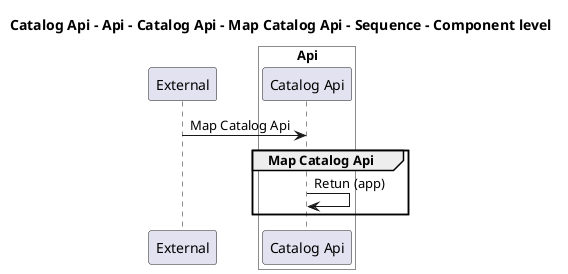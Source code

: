 @startuml

title Catalog Api - Api - Catalog Api - Map Catalog Api - Sequence - Component level

participant "External" as C4InterFlow.SoftwareSystems.ExternalSystem

box "Catalog Api" #White
    
box "Api" #White
    participant "Catalog Api" as dotnet.eShop.Architecture.SoftwareSystems.CatalogApi.Containers.Api.Components.CatalogApi
end box

end box


C4InterFlow.SoftwareSystems.ExternalSystem -> dotnet.eShop.Architecture.SoftwareSystems.CatalogApi.Containers.Api.Components.CatalogApi : Map Catalog Api
group Map Catalog Api
dotnet.eShop.Architecture.SoftwareSystems.CatalogApi.Containers.Api.Components.CatalogApi -> dotnet.eShop.Architecture.SoftwareSystems.CatalogApi.Containers.Api.Components.CatalogApi : Retun (app)
end


@enduml
